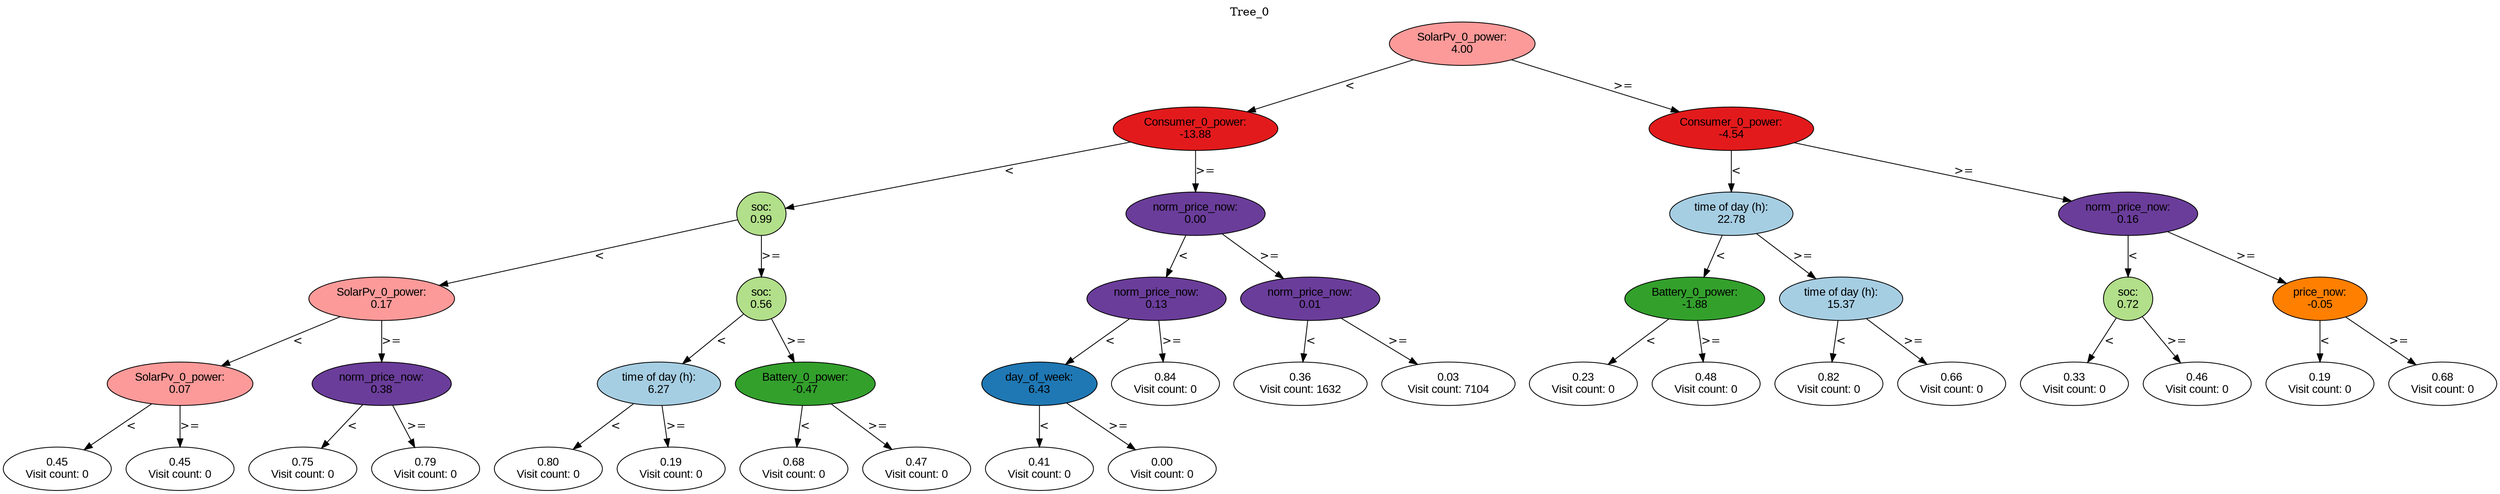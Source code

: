 digraph BST {
    node [fontname="Arial" style=filled colorscheme=paired12];
    0 [ label = "SolarPv_0_power:
4.00" fillcolor=5];
    1 [ label = "Consumer_0_power:
-13.88" fillcolor=6];
    2 [ label = "soc:
0.99" fillcolor=3];
    3 [ label = "SolarPv_0_power:
0.17" fillcolor=5];
    4 [ label = "SolarPv_0_power:
0.07" fillcolor=5];
    5 [ label = "0.45
Visit count: 0" fillcolor=white];
    6 [ label = "0.45
Visit count: 0" fillcolor=white];
    7 [ label = "norm_price_now:
0.38" fillcolor=10];
    8 [ label = "0.75
Visit count: 0" fillcolor=white];
    9 [ label = "0.79
Visit count: 0" fillcolor=white];
    10 [ label = "soc:
0.56" fillcolor=3];
    11 [ label = "time of day (h):
6.27" fillcolor=1];
    12 [ label = "0.80
Visit count: 0" fillcolor=white];
    13 [ label = "0.19
Visit count: 0" fillcolor=white];
    14 [ label = "Battery_0_power:
-0.47" fillcolor=4];
    15 [ label = "0.68
Visit count: 0" fillcolor=white];
    16 [ label = "0.47
Visit count: 0" fillcolor=white];
    17 [ label = "norm_price_now:
0.00" fillcolor=10];
    18 [ label = "norm_price_now:
0.13" fillcolor=10];
    19 [ label = "day_of_week:
6.43" fillcolor=2];
    20 [ label = "0.41
Visit count: 0" fillcolor=white];
    21 [ label = "0.00
Visit count: 0" fillcolor=white];
    22 [ label = "0.84
Visit count: 0" fillcolor=white];
    23 [ label = "norm_price_now:
0.01" fillcolor=10];
    24 [ label = "0.36
Visit count: 1632" fillcolor=white];
    25 [ label = "0.03
Visit count: 7104" fillcolor=white];
    26 [ label = "Consumer_0_power:
-4.54" fillcolor=6];
    27 [ label = "time of day (h):
22.78" fillcolor=1];
    28 [ label = "Battery_0_power:
-1.88" fillcolor=4];
    29 [ label = "0.23
Visit count: 0" fillcolor=white];
    30 [ label = "0.48
Visit count: 0" fillcolor=white];
    31 [ label = "time of day (h):
15.37" fillcolor=1];
    32 [ label = "0.82
Visit count: 0" fillcolor=white];
    33 [ label = "0.66
Visit count: 0" fillcolor=white];
    34 [ label = "norm_price_now:
0.16" fillcolor=10];
    35 [ label = "soc:
0.72" fillcolor=3];
    36 [ label = "0.33
Visit count: 0" fillcolor=white];
    37 [ label = "0.46
Visit count: 0" fillcolor=white];
    38 [ label = "price_now:
-0.05" fillcolor=8];
    39 [ label = "0.19
Visit count: 0" fillcolor=white];
    40 [ label = "0.68
Visit count: 0" fillcolor=white];

    0  -> 1[ label = "<"];
    0  -> 26[ label = ">="];
    1  -> 2[ label = "<"];
    1  -> 17[ label = ">="];
    2  -> 3[ label = "<"];
    2  -> 10[ label = ">="];
    3  -> 4[ label = "<"];
    3  -> 7[ label = ">="];
    4  -> 5[ label = "<"];
    4  -> 6[ label = ">="];
    7  -> 8[ label = "<"];
    7  -> 9[ label = ">="];
    10  -> 11[ label = "<"];
    10  -> 14[ label = ">="];
    11  -> 12[ label = "<"];
    11  -> 13[ label = ">="];
    14  -> 15[ label = "<"];
    14  -> 16[ label = ">="];
    17  -> 18[ label = "<"];
    17  -> 23[ label = ">="];
    18  -> 19[ label = "<"];
    18  -> 22[ label = ">="];
    19  -> 20[ label = "<"];
    19  -> 21[ label = ">="];
    23  -> 24[ label = "<"];
    23  -> 25[ label = ">="];
    26  -> 27[ label = "<"];
    26  -> 34[ label = ">="];
    27  -> 28[ label = "<"];
    27  -> 31[ label = ">="];
    28  -> 29[ label = "<"];
    28  -> 30[ label = ">="];
    31  -> 32[ label = "<"];
    31  -> 33[ label = ">="];
    34  -> 35[ label = "<"];
    34  -> 38[ label = ">="];
    35  -> 36[ label = "<"];
    35  -> 37[ label = ">="];
    38  -> 39[ label = "<"];
    38  -> 40[ label = ">="];

    labelloc="t";
    label="Tree_0";
}